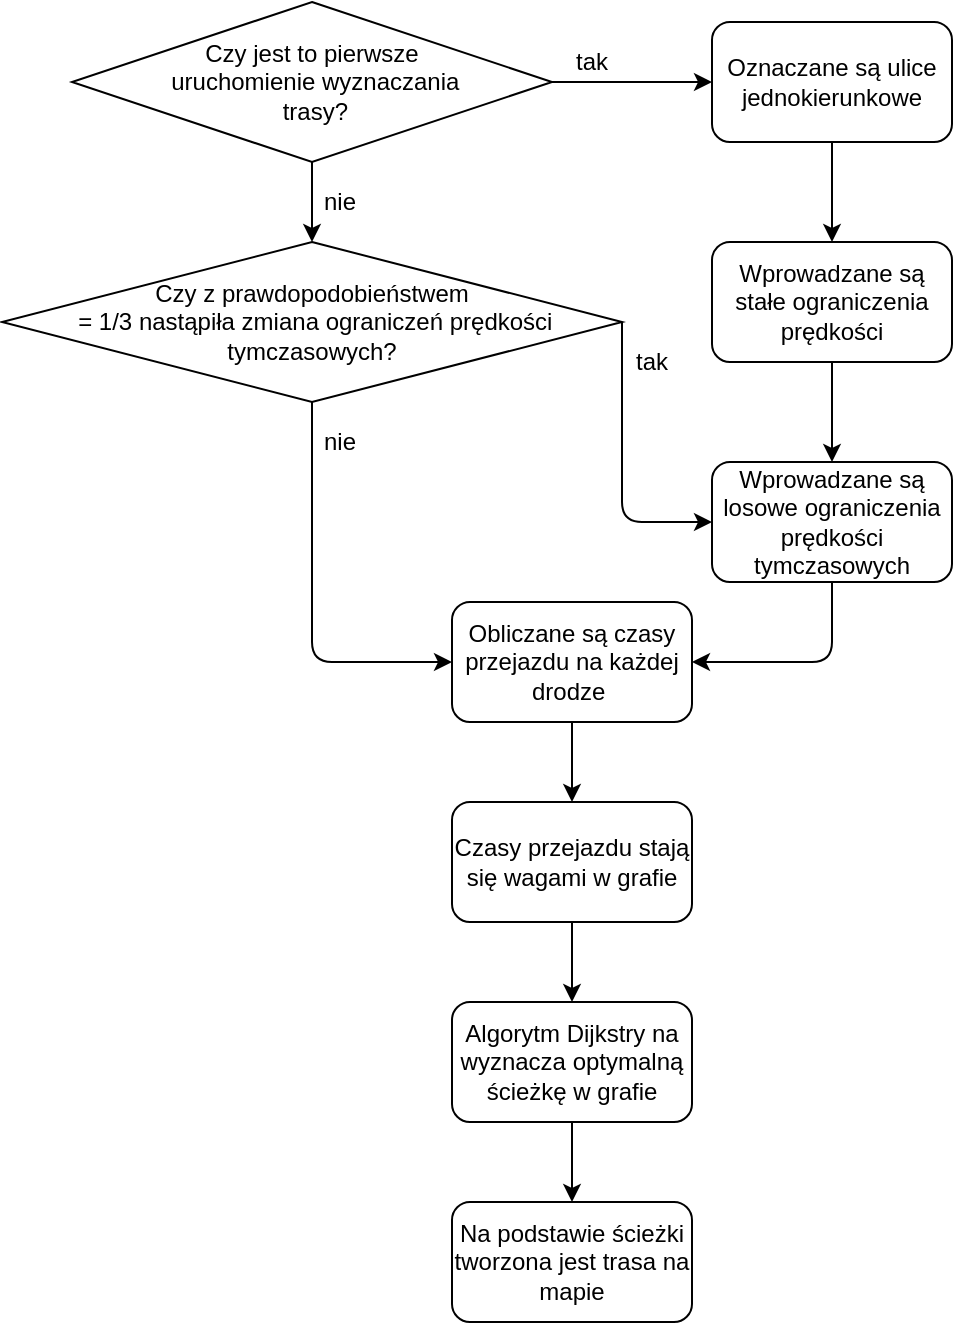 <mxfile version="14.4.7" type="device"><diagram id="xMSieVzHfUhYVIobPXqW" name="Page-1"><mxGraphModel dx="1422" dy="794" grid="1" gridSize="10" guides="1" tooltips="1" connect="1" arrows="1" fold="1" page="1" pageScale="1" pageWidth="827" pageHeight="1169" math="0" shadow="0"><root><mxCell id="0"/><mxCell id="1" parent="0"/><mxCell id="qnzjhxYp30z12UtPfRXG-2" value="Czy jest to pierwsze&lt;br&gt;&amp;nbsp;uruchomienie wyznaczania&lt;br&gt;&amp;nbsp;trasy?" style="rhombus;whiteSpace=wrap;html=1;" parent="1" vertex="1"><mxGeometry x="280" y="40" width="240" height="80" as="geometry"/></mxCell><mxCell id="qnzjhxYp30z12UtPfRXG-3" value="" style="endArrow=classic;html=1;exitX=1;exitY=0.5;exitDx=0;exitDy=0;entryX=0;entryY=0.5;entryDx=0;entryDy=0;" parent="1" source="qnzjhxYp30z12UtPfRXG-2" target="qnzjhxYp30z12UtPfRXG-4" edge="1"><mxGeometry width="50" height="50" relative="1" as="geometry"><mxPoint x="420" y="280" as="sourcePoint"/><mxPoint x="560" y="80" as="targetPoint"/></mxGeometry></mxCell><mxCell id="qnzjhxYp30z12UtPfRXG-4" value="Oznaczane są ulice jednokierunkowe" style="rounded=1;whiteSpace=wrap;html=1;" parent="1" vertex="1"><mxGeometry x="600" y="50" width="120" height="60" as="geometry"/></mxCell><mxCell id="qnzjhxYp30z12UtPfRXG-5" value="Wprowadzane są stałe ograniczenia prędkości" style="rounded=1;whiteSpace=wrap;html=1;" parent="1" vertex="1"><mxGeometry x="600" y="160" width="120" height="60" as="geometry"/></mxCell><mxCell id="qnzjhxYp30z12UtPfRXG-6" value="" style="endArrow=classic;html=1;exitX=0.5;exitY=1;exitDx=0;exitDy=0;entryX=0.5;entryY=0;entryDx=0;entryDy=0;" parent="1" source="qnzjhxYp30z12UtPfRXG-4" target="qnzjhxYp30z12UtPfRXG-5" edge="1"><mxGeometry width="50" height="50" relative="1" as="geometry"><mxPoint x="420" y="270" as="sourcePoint"/><mxPoint x="470" y="220" as="targetPoint"/></mxGeometry></mxCell><mxCell id="qnzjhxYp30z12UtPfRXG-8" value="tak" style="text;html=1;strokeColor=none;fillColor=none;align=center;verticalAlign=middle;whiteSpace=wrap;rounded=0;" parent="1" vertex="1"><mxGeometry x="520" y="60" width="40" height="20" as="geometry"/></mxCell><mxCell id="qnzjhxYp30z12UtPfRXG-10" value="nie" style="text;html=1;strokeColor=none;fillColor=none;align=center;verticalAlign=middle;whiteSpace=wrap;rounded=0;" parent="1" vertex="1"><mxGeometry x="394" y="130" width="40" height="20" as="geometry"/></mxCell><mxCell id="qnzjhxYp30z12UtPfRXG-12" value="Wprowadzane są losowe ograniczenia prędkości tymczasowych" style="rounded=1;whiteSpace=wrap;html=1;" parent="1" vertex="1"><mxGeometry x="600" y="270" width="120" height="60" as="geometry"/></mxCell><mxCell id="qnzjhxYp30z12UtPfRXG-13" value="" style="endArrow=classic;html=1;exitX=0.5;exitY=1;exitDx=0;exitDy=0;entryX=0.5;entryY=0;entryDx=0;entryDy=0;" parent="1" source="qnzjhxYp30z12UtPfRXG-5" target="qnzjhxYp30z12UtPfRXG-12" edge="1"><mxGeometry width="50" height="50" relative="1" as="geometry"><mxPoint x="420" y="240" as="sourcePoint"/><mxPoint x="470" y="190" as="targetPoint"/></mxGeometry></mxCell><mxCell id="qnzjhxYp30z12UtPfRXG-14" value="Czy z prawdopodobieństwem&lt;br&gt;&amp;nbsp;= 1/3 nastąpiła zmiana ograniczeń prędkości tymczasowych?" style="rhombus;whiteSpace=wrap;html=1;" parent="1" vertex="1"><mxGeometry x="245" y="160" width="310" height="80" as="geometry"/></mxCell><mxCell id="qnzjhxYp30z12UtPfRXG-16" value="" style="endArrow=classic;html=1;exitX=0.5;exitY=1;exitDx=0;exitDy=0;entryX=0.5;entryY=0;entryDx=0;entryDy=0;" parent="1" source="qnzjhxYp30z12UtPfRXG-2" target="qnzjhxYp30z12UtPfRXG-14" edge="1"><mxGeometry width="50" height="50" relative="1" as="geometry"><mxPoint x="420" y="210" as="sourcePoint"/><mxPoint x="470" y="160" as="targetPoint"/></mxGeometry></mxCell><mxCell id="qnzjhxYp30z12UtPfRXG-17" value="" style="endArrow=classic;html=1;exitX=1;exitY=0.5;exitDx=0;exitDy=0;entryX=0;entryY=0.5;entryDx=0;entryDy=0;" parent="1" source="qnzjhxYp30z12UtPfRXG-14" target="qnzjhxYp30z12UtPfRXG-12" edge="1"><mxGeometry width="50" height="50" relative="1" as="geometry"><mxPoint x="420" y="210" as="sourcePoint"/><mxPoint x="470" y="160" as="targetPoint"/><Array as="points"><mxPoint x="555" y="300"/></Array></mxGeometry></mxCell><mxCell id="qnzjhxYp30z12UtPfRXG-18" value="tak" style="text;html=1;strokeColor=none;fillColor=none;align=center;verticalAlign=middle;whiteSpace=wrap;rounded=0;" parent="1" vertex="1"><mxGeometry x="550" y="210" width="40" height="20" as="geometry"/></mxCell><mxCell id="qnzjhxYp30z12UtPfRXG-19" value="Obliczane są czasy przejazdu na każdej drodze&amp;nbsp;" style="rounded=1;whiteSpace=wrap;html=1;" parent="1" vertex="1"><mxGeometry x="470" y="340" width="120" height="60" as="geometry"/></mxCell><mxCell id="qnzjhxYp30z12UtPfRXG-20" value="" style="endArrow=classic;html=1;exitX=0.5;exitY=1;exitDx=0;exitDy=0;entryX=0;entryY=0.5;entryDx=0;entryDy=0;" parent="1" source="qnzjhxYp30z12UtPfRXG-14" target="qnzjhxYp30z12UtPfRXG-19" edge="1"><mxGeometry width="50" height="50" relative="1" as="geometry"><mxPoint x="420" y="210" as="sourcePoint"/><mxPoint x="470" y="160" as="targetPoint"/><Array as="points"><mxPoint x="400" y="370"/></Array></mxGeometry></mxCell><mxCell id="qnzjhxYp30z12UtPfRXG-21" value="nie" style="text;html=1;strokeColor=none;fillColor=none;align=center;verticalAlign=middle;whiteSpace=wrap;rounded=0;" parent="1" vertex="1"><mxGeometry x="394" y="250" width="40" height="20" as="geometry"/></mxCell><mxCell id="qnzjhxYp30z12UtPfRXG-22" value="" style="endArrow=classic;html=1;exitX=0.5;exitY=1;exitDx=0;exitDy=0;entryX=1;entryY=0.5;entryDx=0;entryDy=0;" parent="1" source="qnzjhxYp30z12UtPfRXG-12" target="qnzjhxYp30z12UtPfRXG-19" edge="1"><mxGeometry width="50" height="50" relative="1" as="geometry"><mxPoint x="420" y="200" as="sourcePoint"/><mxPoint x="470" y="150" as="targetPoint"/><Array as="points"><mxPoint x="660" y="370"/></Array></mxGeometry></mxCell><mxCell id="qnzjhxYp30z12UtPfRXG-23" value="" style="endArrow=classic;html=1;exitX=0.5;exitY=1;exitDx=0;exitDy=0;" parent="1" source="qnzjhxYp30z12UtPfRXG-19" target="qnzjhxYp30z12UtPfRXG-24" edge="1"><mxGeometry width="50" height="50" relative="1" as="geometry"><mxPoint x="420" y="300" as="sourcePoint"/><mxPoint x="530" y="440" as="targetPoint"/></mxGeometry></mxCell><mxCell id="qnzjhxYp30z12UtPfRXG-24" value="Czasy przejazdu stają się wagami w grafie" style="rounded=1;whiteSpace=wrap;html=1;" parent="1" vertex="1"><mxGeometry x="470" y="440" width="120" height="60" as="geometry"/></mxCell><mxCell id="qnzjhxYp30z12UtPfRXG-25" value="" style="endArrow=classic;html=1;exitX=0.5;exitY=1;exitDx=0;exitDy=0;" parent="1" source="qnzjhxYp30z12UtPfRXG-24" target="qnzjhxYp30z12UtPfRXG-27" edge="1"><mxGeometry width="50" height="50" relative="1" as="geometry"><mxPoint x="420" y="280" as="sourcePoint"/><mxPoint x="530" y="530" as="targetPoint"/></mxGeometry></mxCell><mxCell id="qnzjhxYp30z12UtPfRXG-27" value="Algorytm Dijkstry na wyznacza optymalną ścieżkę w grafie" style="rounded=1;whiteSpace=wrap;html=1;" parent="1" vertex="1"><mxGeometry x="470" y="540" width="120" height="60" as="geometry"/></mxCell><mxCell id="tgZWa5R2xx3wA01IjVPI-1" value="Na podstawie ścieżki tworzona jest trasa na mapie" style="rounded=1;whiteSpace=wrap;html=1;" vertex="1" parent="1"><mxGeometry x="470" y="640" width="120" height="60" as="geometry"/></mxCell><mxCell id="tgZWa5R2xx3wA01IjVPI-2" value="" style="endArrow=classic;html=1;exitX=0.5;exitY=1;exitDx=0;exitDy=0;entryX=0.5;entryY=0;entryDx=0;entryDy=0;" edge="1" parent="1" source="qnzjhxYp30z12UtPfRXG-27" target="tgZWa5R2xx3wA01IjVPI-1"><mxGeometry width="50" height="50" relative="1" as="geometry"><mxPoint x="390" y="440" as="sourcePoint"/><mxPoint x="440" y="390" as="targetPoint"/></mxGeometry></mxCell></root></mxGraphModel></diagram></mxfile>